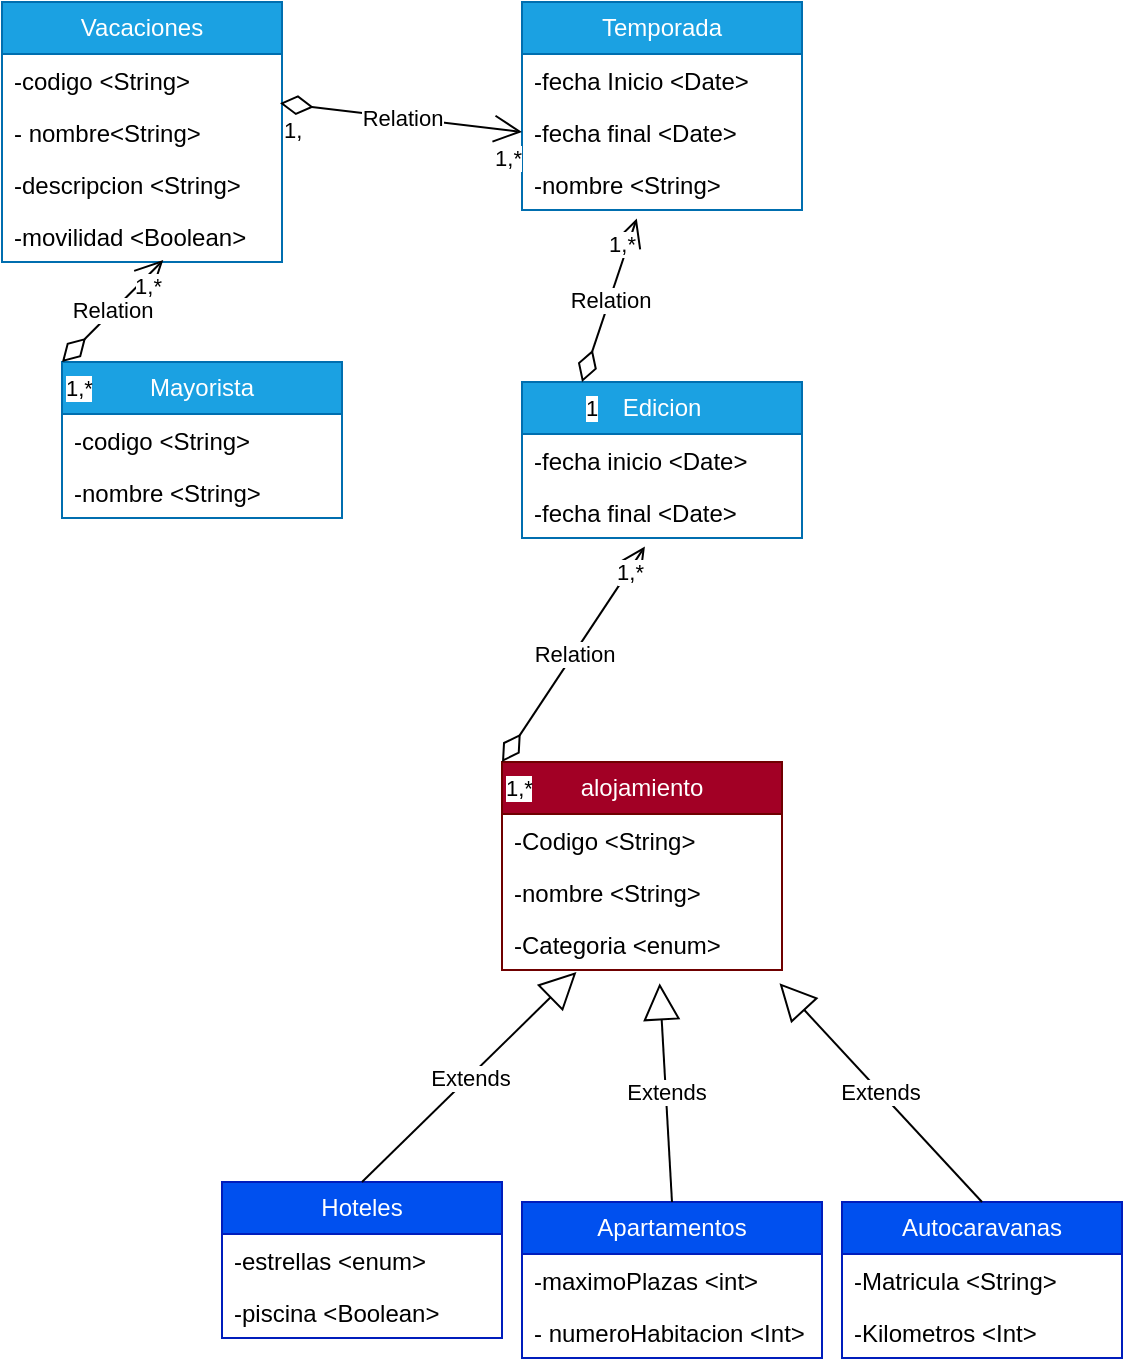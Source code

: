 <mxfile version="21.3.4" type="device">
  <diagram id="R2lEEEUBdFMjLlhIrx00" name="Page-1">
    <mxGraphModel dx="1050" dy="581" grid="1" gridSize="10" guides="1" tooltips="1" connect="1" arrows="1" fold="1" page="1" pageScale="1" pageWidth="850" pageHeight="1100" math="0" shadow="0" extFonts="Permanent Marker^https://fonts.googleapis.com/css?family=Permanent+Marker">
      <root>
        <mxCell id="0" />
        <mxCell id="1" parent="0" />
        <mxCell id="ORrPCMEzYHDtyAV7Ch96-1" value="Vacaciones" style="swimlane;fontStyle=0;childLayout=stackLayout;horizontal=1;startSize=26;fillColor=#1ba1e2;horizontalStack=0;resizeParent=1;resizeParentMax=0;resizeLast=0;collapsible=1;marginBottom=0;whiteSpace=wrap;html=1;fontColor=#ffffff;strokeColor=#006EAF;" vertex="1" parent="1">
          <mxGeometry x="120" y="50" width="140" height="130" as="geometry" />
        </mxCell>
        <mxCell id="ORrPCMEzYHDtyAV7Ch96-2" value="-codigo &amp;lt;String&amp;gt;" style="text;strokeColor=none;fillColor=none;align=left;verticalAlign=top;spacingLeft=4;spacingRight=4;overflow=hidden;rotatable=0;points=[[0,0.5],[1,0.5]];portConstraint=eastwest;whiteSpace=wrap;html=1;" vertex="1" parent="ORrPCMEzYHDtyAV7Ch96-1">
          <mxGeometry y="26" width="140" height="26" as="geometry" />
        </mxCell>
        <mxCell id="ORrPCMEzYHDtyAV7Ch96-3" value="- nombre&amp;lt;String&amp;gt;" style="text;strokeColor=none;fillColor=none;align=left;verticalAlign=top;spacingLeft=4;spacingRight=4;overflow=hidden;rotatable=0;points=[[0,0.5],[1,0.5]];portConstraint=eastwest;whiteSpace=wrap;html=1;" vertex="1" parent="ORrPCMEzYHDtyAV7Ch96-1">
          <mxGeometry y="52" width="140" height="26" as="geometry" />
        </mxCell>
        <mxCell id="ORrPCMEzYHDtyAV7Ch96-4" value="-descripcion &amp;lt;String&amp;gt;" style="text;strokeColor=none;fillColor=none;align=left;verticalAlign=top;spacingLeft=4;spacingRight=4;overflow=hidden;rotatable=0;points=[[0,0.5],[1,0.5]];portConstraint=eastwest;whiteSpace=wrap;html=1;" vertex="1" parent="ORrPCMEzYHDtyAV7Ch96-1">
          <mxGeometry y="78" width="140" height="26" as="geometry" />
        </mxCell>
        <mxCell id="ORrPCMEzYHDtyAV7Ch96-9" value="-movilidad &amp;lt;Boolean&amp;gt;" style="text;strokeColor=none;fillColor=none;align=left;verticalAlign=top;spacingLeft=4;spacingRight=4;overflow=hidden;rotatable=0;points=[[0,0.5],[1,0.5]];portConstraint=eastwest;whiteSpace=wrap;html=1;" vertex="1" parent="ORrPCMEzYHDtyAV7Ch96-1">
          <mxGeometry y="104" width="140" height="26" as="geometry" />
        </mxCell>
        <mxCell id="ORrPCMEzYHDtyAV7Ch96-5" value="Mayorista" style="swimlane;fontStyle=0;childLayout=stackLayout;horizontal=1;startSize=26;fillColor=#1ba1e2;horizontalStack=0;resizeParent=1;resizeParentMax=0;resizeLast=0;collapsible=1;marginBottom=0;whiteSpace=wrap;html=1;fontColor=#ffffff;strokeColor=#006EAF;" vertex="1" parent="1">
          <mxGeometry x="150" y="230" width="140" height="78" as="geometry" />
        </mxCell>
        <mxCell id="ORrPCMEzYHDtyAV7Ch96-6" value="-codigo &amp;lt;String&amp;gt;" style="text;strokeColor=none;fillColor=none;align=left;verticalAlign=top;spacingLeft=4;spacingRight=4;overflow=hidden;rotatable=0;points=[[0,0.5],[1,0.5]];portConstraint=eastwest;whiteSpace=wrap;html=1;" vertex="1" parent="ORrPCMEzYHDtyAV7Ch96-5">
          <mxGeometry y="26" width="140" height="26" as="geometry" />
        </mxCell>
        <mxCell id="ORrPCMEzYHDtyAV7Ch96-7" value="-nombre &amp;lt;String&amp;gt;" style="text;strokeColor=none;fillColor=none;align=left;verticalAlign=top;spacingLeft=4;spacingRight=4;overflow=hidden;rotatable=0;points=[[0,0.5],[1,0.5]];portConstraint=eastwest;whiteSpace=wrap;html=1;" vertex="1" parent="ORrPCMEzYHDtyAV7Ch96-5">
          <mxGeometry y="52" width="140" height="26" as="geometry" />
        </mxCell>
        <mxCell id="ORrPCMEzYHDtyAV7Ch96-10" value="Temporada" style="swimlane;fontStyle=0;childLayout=stackLayout;horizontal=1;startSize=26;fillColor=#1ba1e2;horizontalStack=0;resizeParent=1;resizeParentMax=0;resizeLast=0;collapsible=1;marginBottom=0;whiteSpace=wrap;html=1;fontColor=#ffffff;strokeColor=#006EAF;" vertex="1" parent="1">
          <mxGeometry x="380" y="50" width="140" height="104" as="geometry" />
        </mxCell>
        <mxCell id="ORrPCMEzYHDtyAV7Ch96-11" value="-fecha Inicio &amp;lt;Date&amp;gt;" style="text;strokeColor=none;fillColor=none;align=left;verticalAlign=top;spacingLeft=4;spacingRight=4;overflow=hidden;rotatable=0;points=[[0,0.5],[1,0.5]];portConstraint=eastwest;whiteSpace=wrap;html=1;" vertex="1" parent="ORrPCMEzYHDtyAV7Ch96-10">
          <mxGeometry y="26" width="140" height="26" as="geometry" />
        </mxCell>
        <mxCell id="ORrPCMEzYHDtyAV7Ch96-12" value="-fecha final &amp;lt;Date&amp;gt;" style="text;strokeColor=none;fillColor=none;align=left;verticalAlign=top;spacingLeft=4;spacingRight=4;overflow=hidden;rotatable=0;points=[[0,0.5],[1,0.5]];portConstraint=eastwest;whiteSpace=wrap;html=1;" vertex="1" parent="ORrPCMEzYHDtyAV7Ch96-10">
          <mxGeometry y="52" width="140" height="26" as="geometry" />
        </mxCell>
        <mxCell id="ORrPCMEzYHDtyAV7Ch96-13" value="-nombre &amp;lt;String&amp;gt;" style="text;strokeColor=none;fillColor=none;align=left;verticalAlign=top;spacingLeft=4;spacingRight=4;overflow=hidden;rotatable=0;points=[[0,0.5],[1,0.5]];portConstraint=eastwest;whiteSpace=wrap;html=1;" vertex="1" parent="ORrPCMEzYHDtyAV7Ch96-10">
          <mxGeometry y="78" width="140" height="26" as="geometry" />
        </mxCell>
        <mxCell id="ORrPCMEzYHDtyAV7Ch96-14" value="Edicion" style="swimlane;fontStyle=0;childLayout=stackLayout;horizontal=1;startSize=26;fillColor=#1ba1e2;horizontalStack=0;resizeParent=1;resizeParentMax=0;resizeLast=0;collapsible=1;marginBottom=0;whiteSpace=wrap;html=1;fontColor=#ffffff;strokeColor=#006EAF;" vertex="1" parent="1">
          <mxGeometry x="380" y="240" width="140" height="78" as="geometry" />
        </mxCell>
        <mxCell id="ORrPCMEzYHDtyAV7Ch96-45" value="Relation" style="endArrow=open;html=1;endSize=12;startArrow=diamondThin;startSize=14;startFill=0;rounded=0;entryX=0.41;entryY=1.162;entryDx=0;entryDy=0;entryPerimeter=0;" edge="1" parent="ORrPCMEzYHDtyAV7Ch96-14" target="ORrPCMEzYHDtyAV7Ch96-13">
          <mxGeometry relative="1" as="geometry">
            <mxPoint x="30" as="sourcePoint" />
            <mxPoint x="190" as="targetPoint" />
          </mxGeometry>
        </mxCell>
        <mxCell id="ORrPCMEzYHDtyAV7Ch96-46" value="1" style="edgeLabel;resizable=0;html=1;align=left;verticalAlign=top;" connectable="0" vertex="1" parent="ORrPCMEzYHDtyAV7Ch96-45">
          <mxGeometry x="-1" relative="1" as="geometry" />
        </mxCell>
        <mxCell id="ORrPCMEzYHDtyAV7Ch96-47" value="1,*" style="edgeLabel;resizable=0;html=1;align=right;verticalAlign=top;" connectable="0" vertex="1" parent="ORrPCMEzYHDtyAV7Ch96-45">
          <mxGeometry x="1" relative="1" as="geometry" />
        </mxCell>
        <mxCell id="ORrPCMEzYHDtyAV7Ch96-15" value="-fecha inicio&lt;span style=&quot;white-space: pre;&quot;&gt;	&lt;/span&gt;&amp;lt;Date&amp;gt;" style="text;strokeColor=none;fillColor=none;align=left;verticalAlign=top;spacingLeft=4;spacingRight=4;overflow=hidden;rotatable=0;points=[[0,0.5],[1,0.5]];portConstraint=eastwest;whiteSpace=wrap;html=1;" vertex="1" parent="ORrPCMEzYHDtyAV7Ch96-14">
          <mxGeometry y="26" width="140" height="26" as="geometry" />
        </mxCell>
        <mxCell id="ORrPCMEzYHDtyAV7Ch96-16" value="-fecha final &amp;lt;Date&amp;gt;" style="text;strokeColor=none;fillColor=none;align=left;verticalAlign=top;spacingLeft=4;spacingRight=4;overflow=hidden;rotatable=0;points=[[0,0.5],[1,0.5]];portConstraint=eastwest;whiteSpace=wrap;html=1;" vertex="1" parent="ORrPCMEzYHDtyAV7Ch96-14">
          <mxGeometry y="52" width="140" height="26" as="geometry" />
        </mxCell>
        <mxCell id="ORrPCMEzYHDtyAV7Ch96-18" value="alojamiento" style="swimlane;fontStyle=0;childLayout=stackLayout;horizontal=1;startSize=26;fillColor=#a20025;horizontalStack=0;resizeParent=1;resizeParentMax=0;resizeLast=0;collapsible=1;marginBottom=0;whiteSpace=wrap;html=1;fontColor=#ffffff;strokeColor=#6F0000;" vertex="1" parent="1">
          <mxGeometry x="370" y="430" width="140" height="104" as="geometry" />
        </mxCell>
        <mxCell id="ORrPCMEzYHDtyAV7Ch96-19" value="-Codigo &amp;lt;String&amp;gt;" style="text;strokeColor=none;fillColor=none;align=left;verticalAlign=top;spacingLeft=4;spacingRight=4;overflow=hidden;rotatable=0;points=[[0,0.5],[1,0.5]];portConstraint=eastwest;whiteSpace=wrap;html=1;" vertex="1" parent="ORrPCMEzYHDtyAV7Ch96-18">
          <mxGeometry y="26" width="140" height="26" as="geometry" />
        </mxCell>
        <mxCell id="ORrPCMEzYHDtyAV7Ch96-20" value="-nombre &amp;lt;String&amp;gt;" style="text;strokeColor=none;fillColor=none;align=left;verticalAlign=top;spacingLeft=4;spacingRight=4;overflow=hidden;rotatable=0;points=[[0,0.5],[1,0.5]];portConstraint=eastwest;whiteSpace=wrap;html=1;" vertex="1" parent="ORrPCMEzYHDtyAV7Ch96-18">
          <mxGeometry y="52" width="140" height="26" as="geometry" />
        </mxCell>
        <mxCell id="ORrPCMEzYHDtyAV7Ch96-21" value="-Categoria &amp;lt;enum&amp;gt;" style="text;strokeColor=none;fillColor=none;align=left;verticalAlign=top;spacingLeft=4;spacingRight=4;overflow=hidden;rotatable=0;points=[[0,0.5],[1,0.5]];portConstraint=eastwest;whiteSpace=wrap;html=1;" vertex="1" parent="ORrPCMEzYHDtyAV7Ch96-18">
          <mxGeometry y="78" width="140" height="26" as="geometry" />
        </mxCell>
        <mxCell id="ORrPCMEzYHDtyAV7Ch96-22" value="Hoteles" style="swimlane;fontStyle=0;childLayout=stackLayout;horizontal=1;startSize=26;fillColor=#0050ef;horizontalStack=0;resizeParent=1;resizeParentMax=0;resizeLast=0;collapsible=1;marginBottom=0;whiteSpace=wrap;html=1;fontColor=#ffffff;strokeColor=#001DBC;" vertex="1" parent="1">
          <mxGeometry x="230" y="640" width="140" height="78" as="geometry" />
        </mxCell>
        <mxCell id="ORrPCMEzYHDtyAV7Ch96-23" value="-estrellas &amp;lt;enum&amp;gt;" style="text;strokeColor=none;fillColor=none;align=left;verticalAlign=top;spacingLeft=4;spacingRight=4;overflow=hidden;rotatable=0;points=[[0,0.5],[1,0.5]];portConstraint=eastwest;whiteSpace=wrap;html=1;" vertex="1" parent="ORrPCMEzYHDtyAV7Ch96-22">
          <mxGeometry y="26" width="140" height="26" as="geometry" />
        </mxCell>
        <mxCell id="ORrPCMEzYHDtyAV7Ch96-24" value="-piscina &amp;lt;Boolean&amp;gt;" style="text;strokeColor=none;fillColor=none;align=left;verticalAlign=top;spacingLeft=4;spacingRight=4;overflow=hidden;rotatable=0;points=[[0,0.5],[1,0.5]];portConstraint=eastwest;whiteSpace=wrap;html=1;" vertex="1" parent="ORrPCMEzYHDtyAV7Ch96-22">
          <mxGeometry y="52" width="140" height="26" as="geometry" />
        </mxCell>
        <mxCell id="ORrPCMEzYHDtyAV7Ch96-26" value="Apartamentos" style="swimlane;fontStyle=0;childLayout=stackLayout;horizontal=1;startSize=26;fillColor=#0050ef;horizontalStack=0;resizeParent=1;resizeParentMax=0;resizeLast=0;collapsible=1;marginBottom=0;whiteSpace=wrap;html=1;fontColor=#ffffff;strokeColor=#001DBC;" vertex="1" parent="1">
          <mxGeometry x="380" y="650" width="150" height="78" as="geometry" />
        </mxCell>
        <mxCell id="ORrPCMEzYHDtyAV7Ch96-27" value="-maximoPlazas &amp;lt;int&amp;gt;" style="text;strokeColor=none;fillColor=none;align=left;verticalAlign=top;spacingLeft=4;spacingRight=4;overflow=hidden;rotatable=0;points=[[0,0.5],[1,0.5]];portConstraint=eastwest;whiteSpace=wrap;html=1;" vertex="1" parent="ORrPCMEzYHDtyAV7Ch96-26">
          <mxGeometry y="26" width="150" height="26" as="geometry" />
        </mxCell>
        <mxCell id="ORrPCMEzYHDtyAV7Ch96-28" value="- numeroHabitacion &amp;lt;Int&amp;gt;" style="text;strokeColor=none;fillColor=none;align=left;verticalAlign=top;spacingLeft=4;spacingRight=4;overflow=hidden;rotatable=0;points=[[0,0.5],[1,0.5]];portConstraint=eastwest;whiteSpace=wrap;html=1;" vertex="1" parent="ORrPCMEzYHDtyAV7Ch96-26">
          <mxGeometry y="52" width="150" height="26" as="geometry" />
        </mxCell>
        <mxCell id="ORrPCMEzYHDtyAV7Ch96-30" value="Autocaravanas" style="swimlane;fontStyle=0;childLayout=stackLayout;horizontal=1;startSize=26;fillColor=#0050ef;horizontalStack=0;resizeParent=1;resizeParentMax=0;resizeLast=0;collapsible=1;marginBottom=0;whiteSpace=wrap;html=1;fontColor=#ffffff;strokeColor=#001DBC;" vertex="1" parent="1">
          <mxGeometry x="540" y="650" width="140" height="78" as="geometry" />
        </mxCell>
        <mxCell id="ORrPCMEzYHDtyAV7Ch96-31" value="-Matricula &amp;lt;String&amp;gt;" style="text;strokeColor=none;fillColor=none;align=left;verticalAlign=top;spacingLeft=4;spacingRight=4;overflow=hidden;rotatable=0;points=[[0,0.5],[1,0.5]];portConstraint=eastwest;whiteSpace=wrap;html=1;" vertex="1" parent="ORrPCMEzYHDtyAV7Ch96-30">
          <mxGeometry y="26" width="140" height="26" as="geometry" />
        </mxCell>
        <mxCell id="ORrPCMEzYHDtyAV7Ch96-32" value="-Kilometros &amp;lt;Int&amp;gt;" style="text;strokeColor=none;fillColor=none;align=left;verticalAlign=top;spacingLeft=4;spacingRight=4;overflow=hidden;rotatable=0;points=[[0,0.5],[1,0.5]];portConstraint=eastwest;whiteSpace=wrap;html=1;" vertex="1" parent="ORrPCMEzYHDtyAV7Ch96-30">
          <mxGeometry y="52" width="140" height="26" as="geometry" />
        </mxCell>
        <mxCell id="ORrPCMEzYHDtyAV7Ch96-34" value="Extends" style="endArrow=block;endSize=16;endFill=0;html=1;rounded=0;entryX=0.266;entryY=1.038;entryDx=0;entryDy=0;entryPerimeter=0;exitX=0.5;exitY=0;exitDx=0;exitDy=0;" edge="1" parent="1" source="ORrPCMEzYHDtyAV7Ch96-22" target="ORrPCMEzYHDtyAV7Ch96-21">
          <mxGeometry width="160" relative="1" as="geometry">
            <mxPoint x="180" y="780" as="sourcePoint" />
            <mxPoint x="340" y="780" as="targetPoint" />
          </mxGeometry>
        </mxCell>
        <mxCell id="ORrPCMEzYHDtyAV7Ch96-35" value="Extends" style="endArrow=block;endSize=16;endFill=0;html=1;rounded=0;entryX=0.563;entryY=1.254;entryDx=0;entryDy=0;entryPerimeter=0;exitX=0.5;exitY=0;exitDx=0;exitDy=0;" edge="1" parent="1" source="ORrPCMEzYHDtyAV7Ch96-26" target="ORrPCMEzYHDtyAV7Ch96-21">
          <mxGeometry width="160" relative="1" as="geometry">
            <mxPoint x="220" y="800" as="sourcePoint" />
            <mxPoint x="287" y="735" as="targetPoint" />
          </mxGeometry>
        </mxCell>
        <mxCell id="ORrPCMEzYHDtyAV7Ch96-36" value="Extends" style="endArrow=block;endSize=16;endFill=0;html=1;rounded=0;entryX=0.991;entryY=1.254;entryDx=0;entryDy=0;entryPerimeter=0;exitX=0.5;exitY=0;exitDx=0;exitDy=0;" edge="1" parent="1" source="ORrPCMEzYHDtyAV7Ch96-30" target="ORrPCMEzYHDtyAV7Ch96-21">
          <mxGeometry width="160" relative="1" as="geometry">
            <mxPoint x="405" y="810" as="sourcePoint" />
            <mxPoint x="329" y="741" as="targetPoint" />
          </mxGeometry>
        </mxCell>
        <mxCell id="ORrPCMEzYHDtyAV7Ch96-37" value="Relation" style="endArrow=open;html=1;endSize=12;startArrow=diamondThin;startSize=14;startFill=0;rounded=0;entryX=0.576;entryY=0.962;entryDx=0;entryDy=0;entryPerimeter=0;exitX=0;exitY=0;exitDx=0;exitDy=0;" edge="1" parent="1" source="ORrPCMEzYHDtyAV7Ch96-5" target="ORrPCMEzYHDtyAV7Ch96-9">
          <mxGeometry relative="1" as="geometry">
            <mxPoint x="220" y="230" as="sourcePoint" />
            <mxPoint x="380" y="230" as="targetPoint" />
          </mxGeometry>
        </mxCell>
        <mxCell id="ORrPCMEzYHDtyAV7Ch96-38" value="1,*" style="edgeLabel;resizable=0;html=1;align=left;verticalAlign=top;" connectable="0" vertex="1" parent="ORrPCMEzYHDtyAV7Ch96-37">
          <mxGeometry x="-1" relative="1" as="geometry" />
        </mxCell>
        <mxCell id="ORrPCMEzYHDtyAV7Ch96-39" value="1,*" style="edgeLabel;resizable=0;html=1;align=right;verticalAlign=top;" connectable="0" vertex="1" parent="ORrPCMEzYHDtyAV7Ch96-37">
          <mxGeometry x="1" relative="1" as="geometry" />
        </mxCell>
        <mxCell id="ORrPCMEzYHDtyAV7Ch96-42" value="Relation" style="endArrow=open;html=1;endSize=12;startArrow=diamondThin;startSize=14;startFill=0;rounded=0;exitX=0.993;exitY=-0.054;exitDx=0;exitDy=0;exitPerimeter=0;entryX=0;entryY=0.5;entryDx=0;entryDy=0;" edge="1" parent="1" source="ORrPCMEzYHDtyAV7Ch96-3" target="ORrPCMEzYHDtyAV7Ch96-12">
          <mxGeometry relative="1" as="geometry">
            <mxPoint x="270" y="190" as="sourcePoint" />
            <mxPoint x="430" y="190" as="targetPoint" />
          </mxGeometry>
        </mxCell>
        <mxCell id="ORrPCMEzYHDtyAV7Ch96-43" value="1," style="edgeLabel;resizable=0;html=1;align=left;verticalAlign=top;" connectable="0" vertex="1" parent="ORrPCMEzYHDtyAV7Ch96-42">
          <mxGeometry x="-1" relative="1" as="geometry" />
        </mxCell>
        <mxCell id="ORrPCMEzYHDtyAV7Ch96-44" value="1,*" style="edgeLabel;resizable=0;html=1;align=right;verticalAlign=top;" connectable="0" vertex="1" parent="ORrPCMEzYHDtyAV7Ch96-42">
          <mxGeometry x="1" relative="1" as="geometry" />
        </mxCell>
        <mxCell id="ORrPCMEzYHDtyAV7Ch96-48" value="Relation" style="endArrow=open;html=1;endSize=12;startArrow=diamondThin;startSize=14;startFill=0;rounded=0;entryX=0.439;entryY=1.162;entryDx=0;entryDy=0;entryPerimeter=0;exitX=0;exitY=0;exitDx=0;exitDy=0;" edge="1" parent="1" source="ORrPCMEzYHDtyAV7Ch96-18" target="ORrPCMEzYHDtyAV7Ch96-16">
          <mxGeometry relative="1" as="geometry">
            <mxPoint x="430" y="430" as="sourcePoint" />
            <mxPoint x="590" y="430" as="targetPoint" />
          </mxGeometry>
        </mxCell>
        <mxCell id="ORrPCMEzYHDtyAV7Ch96-49" value="1,*" style="edgeLabel;resizable=0;html=1;align=left;verticalAlign=top;" connectable="0" vertex="1" parent="ORrPCMEzYHDtyAV7Ch96-48">
          <mxGeometry x="-1" relative="1" as="geometry" />
        </mxCell>
        <mxCell id="ORrPCMEzYHDtyAV7Ch96-50" value="1,*" style="edgeLabel;resizable=0;html=1;align=right;verticalAlign=top;" connectable="0" vertex="1" parent="ORrPCMEzYHDtyAV7Ch96-48">
          <mxGeometry x="1" relative="1" as="geometry" />
        </mxCell>
      </root>
    </mxGraphModel>
  </diagram>
</mxfile>
